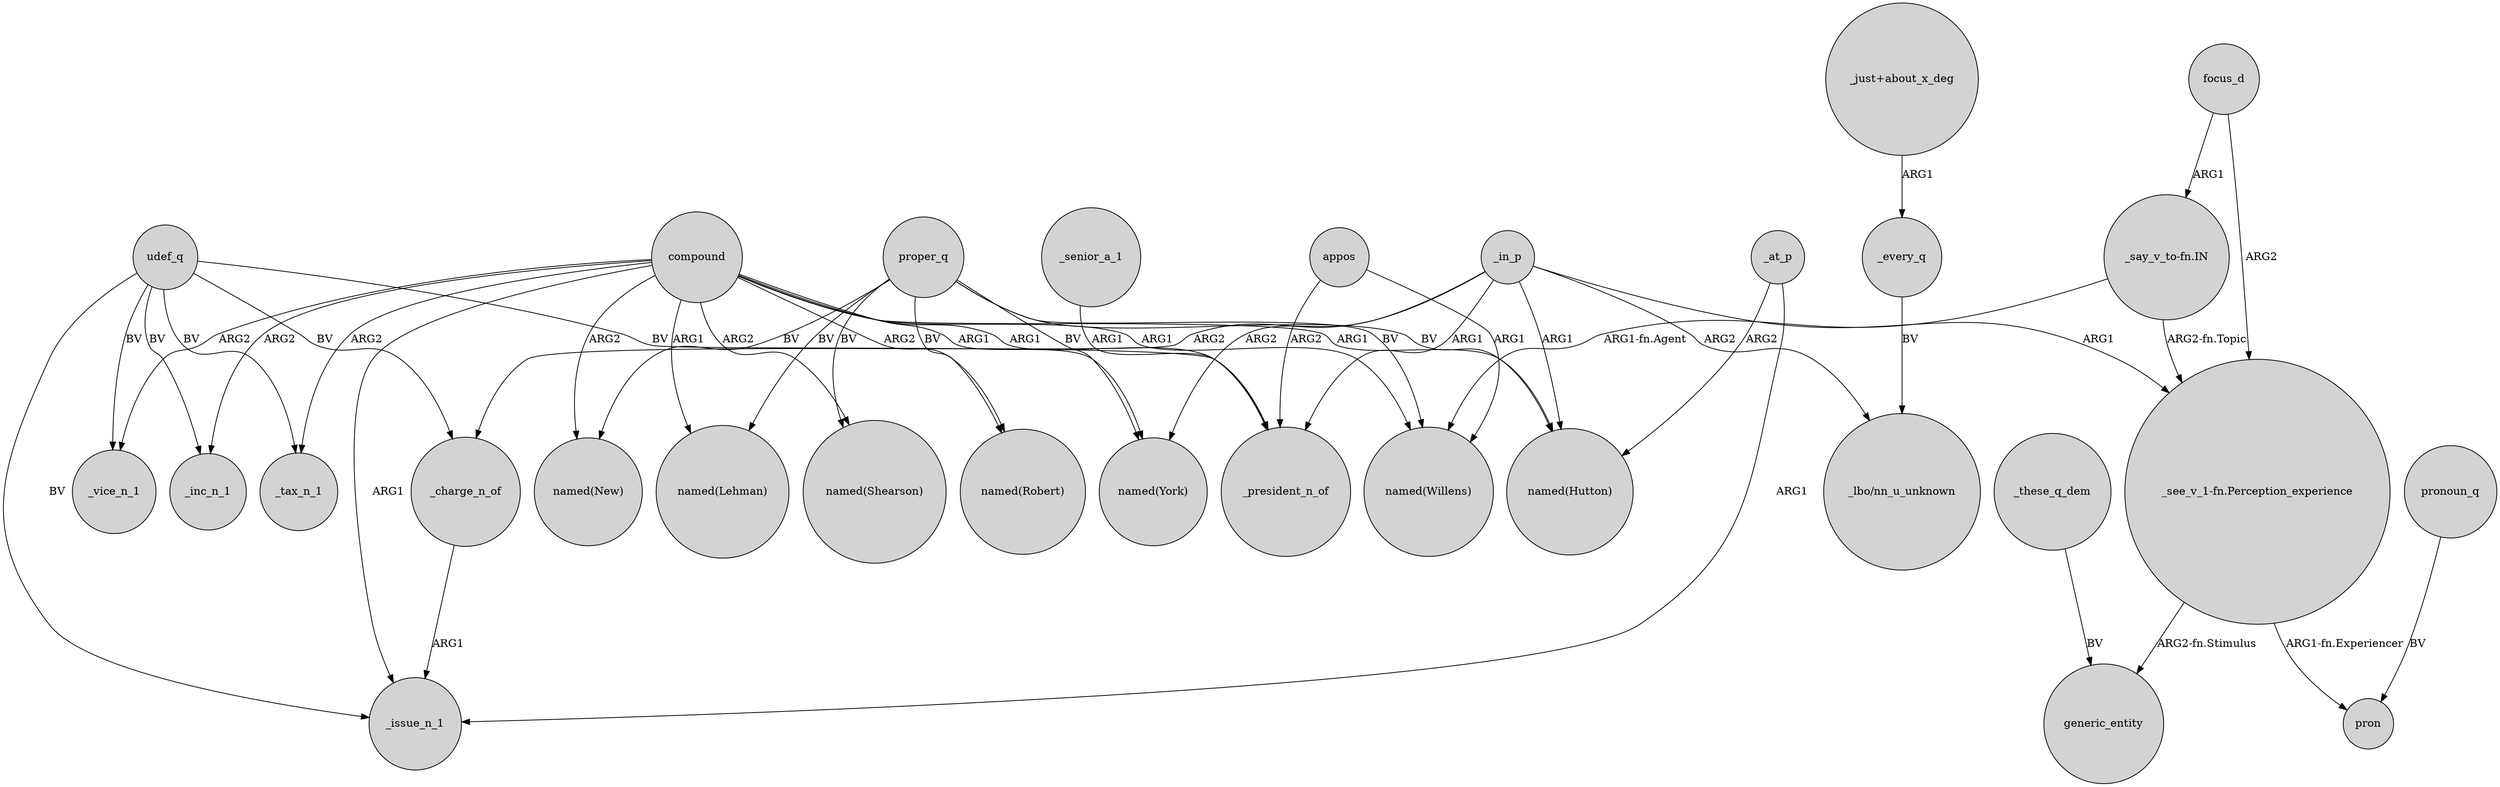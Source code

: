 digraph {
	node [shape=circle style=filled]
	_charge_n_of -> _issue_n_1 [label=ARG1]
	_these_q_dem -> generic_entity [label=BV]
	compound -> _vice_n_1 [label=ARG2]
	"_see_v_1-fn.Perception_experience" -> pron [label="ARG1-fn.Experiencer"]
	udef_q -> _inc_n_1 [label=BV]
	compound -> "named(New)" [label=ARG2]
	"_say_v_to-fn.IN" -> "named(Willens)" [label="ARG1-fn.Agent"]
	_in_p -> "_see_v_1-fn.Perception_experience" [label=ARG1]
	_in_p -> _president_n_of [label=ARG1]
	proper_q -> "named(Shearson)" [label=BV]
	_in_p -> "named(Hutton)" [label=ARG1]
	_at_p -> "named(Hutton)" [label=ARG2]
	proper_q -> "named(New)" [label=BV]
	focus_d -> "_see_v_1-fn.Perception_experience" [label=ARG2]
	compound -> "named(Robert)" [label=ARG2]
	"_say_v_to-fn.IN" -> "_see_v_1-fn.Perception_experience" [label="ARG2-fn.Topic"]
	_senior_a_1 -> _president_n_of [label=ARG1]
	udef_q -> _charge_n_of [label=BV]
	udef_q -> _vice_n_1 [label=BV]
	_every_q -> "_lbo/nn_u_unknown" [label=BV]
	proper_q -> "named(Lehman)" [label=BV]
	proper_q -> "named(Hutton)" [label=BV]
	appos -> _president_n_of [label=ARG2]
	pronoun_q -> pron [label=BV]
	udef_q -> _tax_n_1 [label=BV]
	_at_p -> _issue_n_1 [label=ARG1]
	compound -> "named(York)" [label=ARG1]
	compound -> _president_n_of [label=ARG1]
	udef_q -> _president_n_of [label=BV]
	_in_p -> "_lbo/nn_u_unknown" [label=ARG2]
	compound -> "named(Willens)" [label=ARG1]
	proper_q -> "named(Robert)" [label=BV]
	udef_q -> _issue_n_1 [label=BV]
	compound -> _issue_n_1 [label=ARG1]
	_in_p -> "named(York)" [label=ARG2]
	proper_q -> "named(Willens)" [label=BV]
	appos -> "named(Willens)" [label=ARG1]
	compound -> "named(Shearson)" [label=ARG2]
	"_see_v_1-fn.Perception_experience" -> generic_entity [label="ARG2-fn.Stimulus"]
	"_just+about_x_deg" -> _every_q [label=ARG1]
	compound -> _tax_n_1 [label=ARG2]
	proper_q -> "named(York)" [label=BV]
	compound -> "named(Lehman)" [label=ARG1]
	compound -> _inc_n_1 [label=ARG2]
	compound -> "named(Hutton)" [label=ARG1]
	_in_p -> _charge_n_of [label=ARG2]
	focus_d -> "_say_v_to-fn.IN" [label=ARG1]
}
